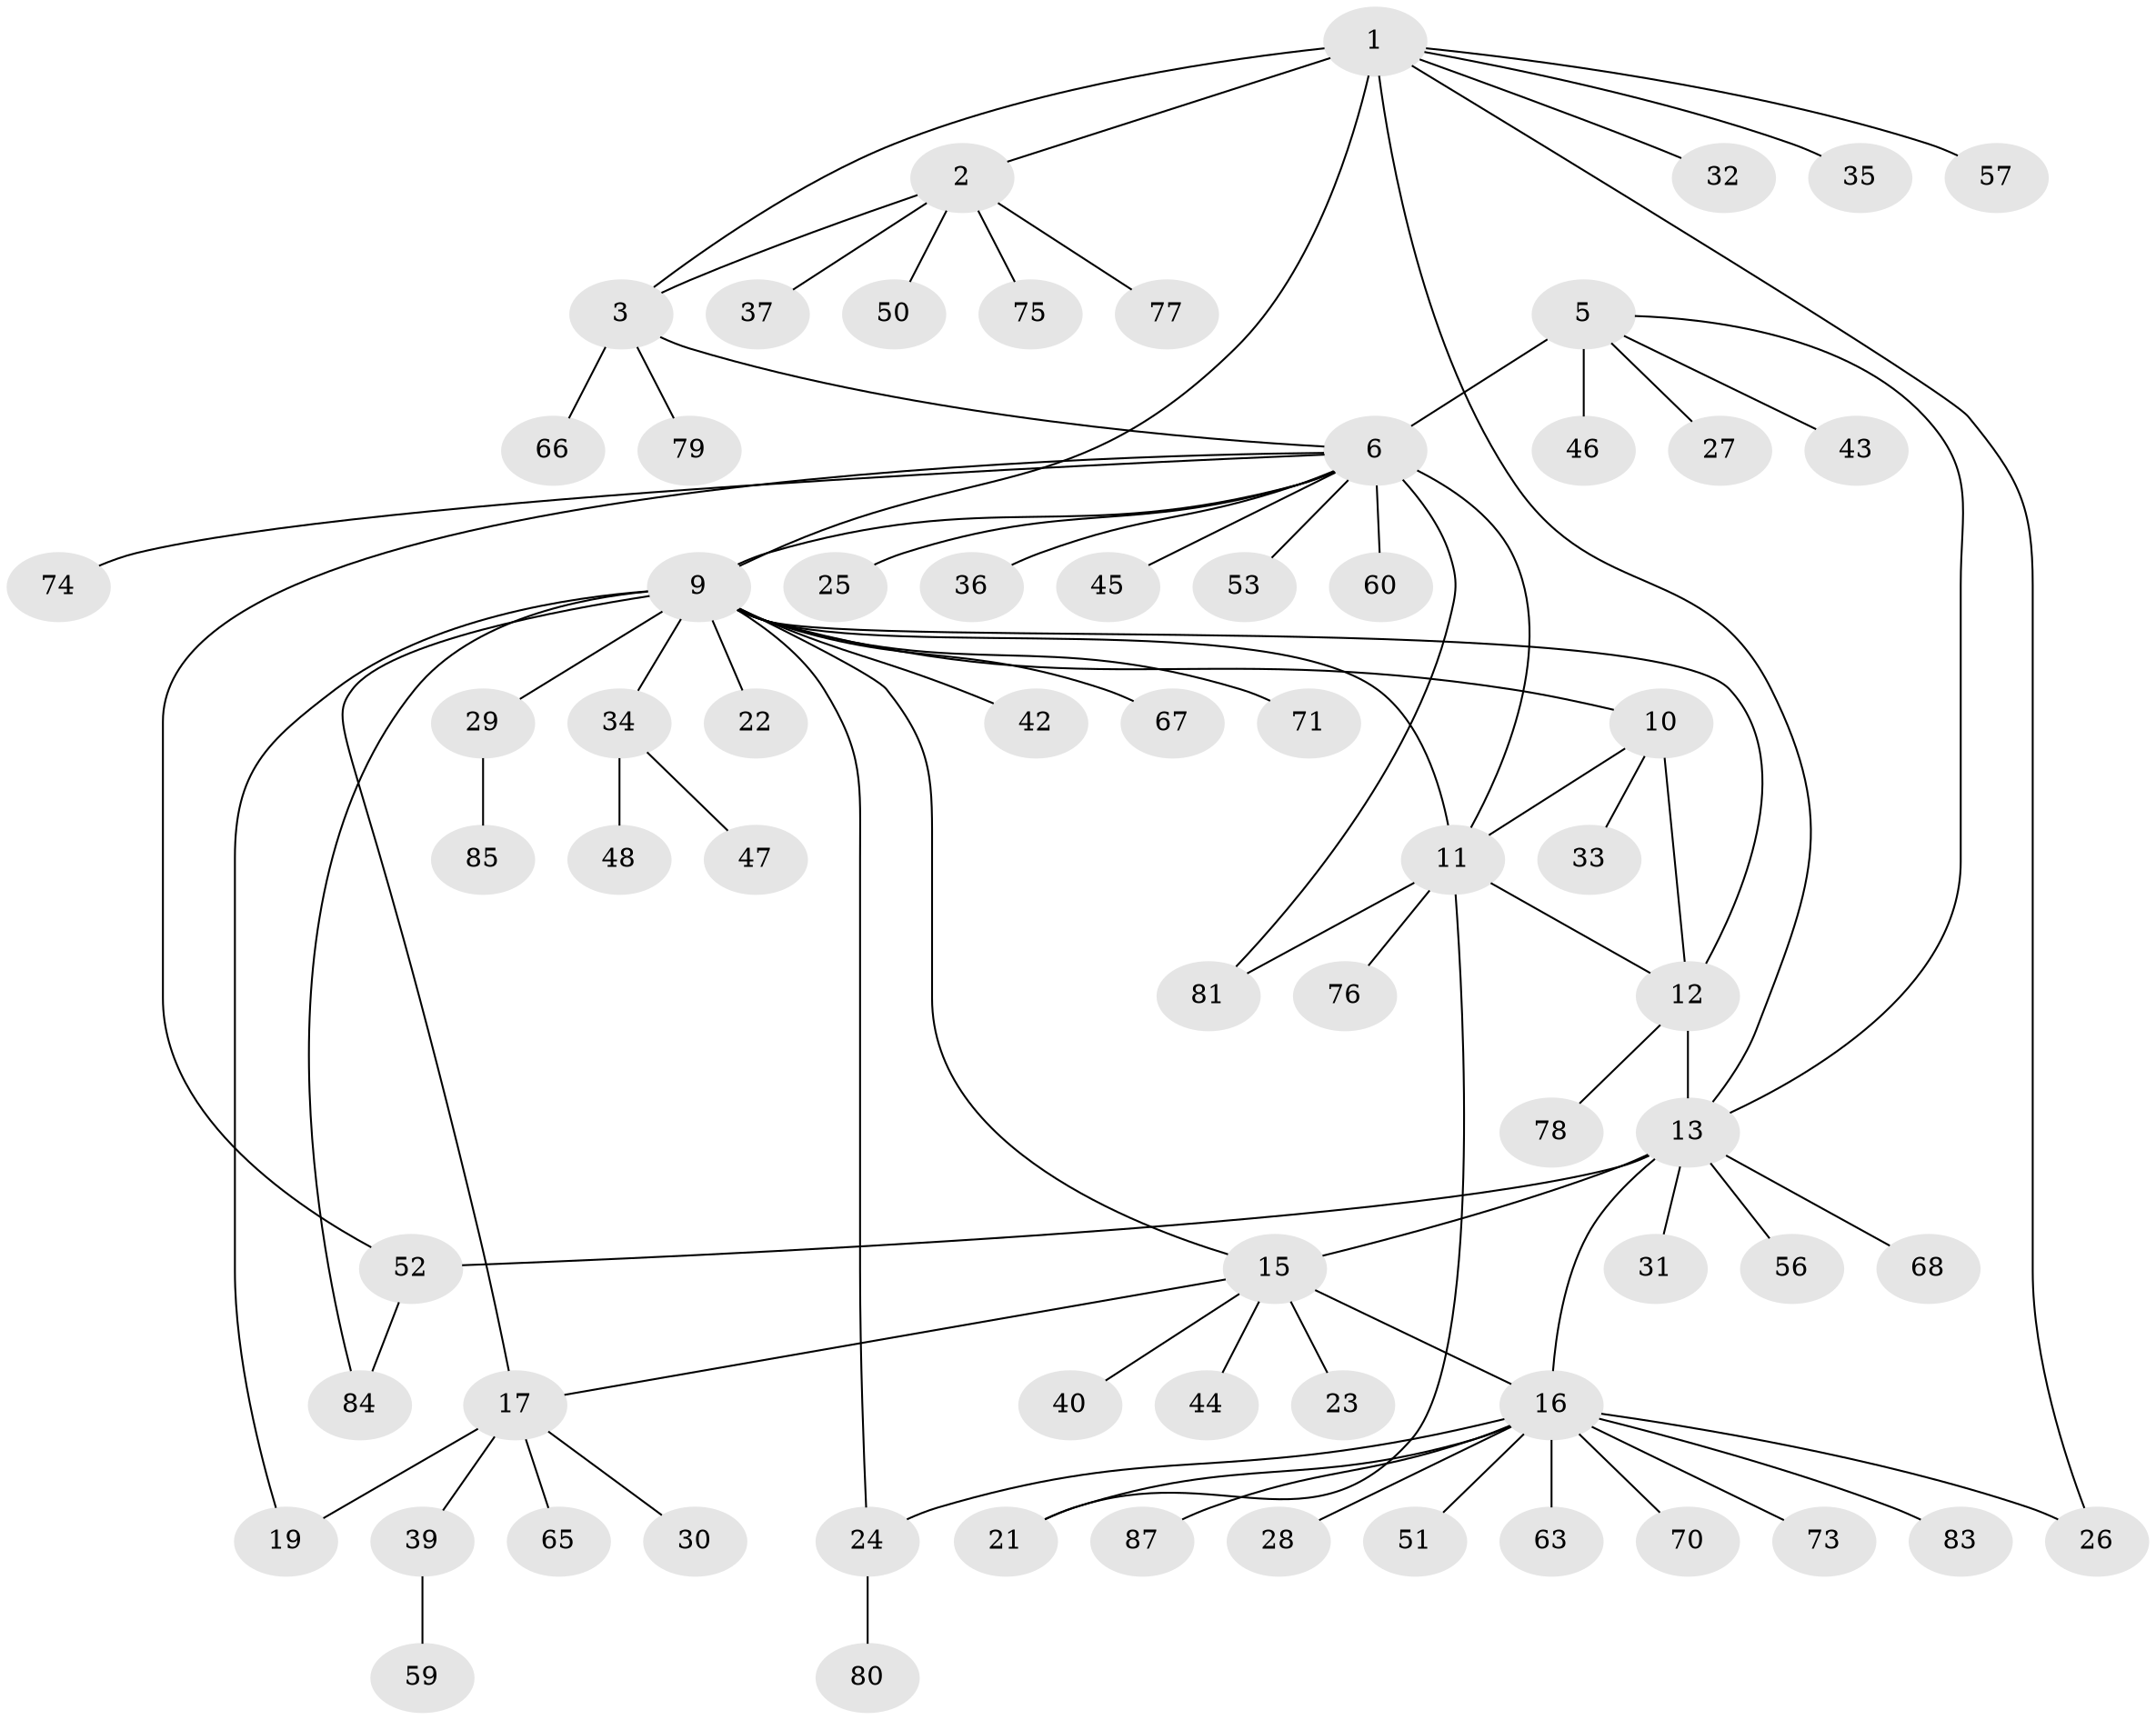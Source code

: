 // Generated by graph-tools (version 1.1) at 2025/52/02/27/25 19:52:17]
// undirected, 68 vertices, 85 edges
graph export_dot {
graph [start="1"]
  node [color=gray90,style=filled];
  1 [super="+58"];
  2 [super="+4"];
  3 [super="+41"];
  5 [super="+7"];
  6 [super="+8"];
  9 [super="+20"];
  10 [super="+61"];
  11 [super="+69"];
  12 [super="+86"];
  13 [super="+14"];
  15 [super="+38"];
  16 [super="+62"];
  17 [super="+18"];
  19;
  21;
  22;
  23;
  24 [super="+72"];
  25;
  26;
  27;
  28;
  29;
  30;
  31;
  32;
  33;
  34 [super="+49"];
  35;
  36;
  37 [super="+64"];
  39 [super="+55"];
  40;
  42;
  43;
  44;
  45;
  46;
  47;
  48;
  50;
  51;
  52 [super="+54"];
  53;
  56;
  57;
  59;
  60;
  63;
  65;
  66 [super="+82"];
  67;
  68;
  70;
  71;
  73;
  74;
  75;
  76;
  77;
  78;
  79;
  80;
  81;
  83;
  84;
  85;
  87;
  1 -- 2 [weight=2];
  1 -- 3;
  1 -- 9 [weight=2];
  1 -- 13;
  1 -- 26;
  1 -- 32;
  1 -- 35;
  1 -- 57;
  2 -- 3 [weight=2];
  2 -- 37;
  2 -- 50;
  2 -- 77;
  2 -- 75;
  3 -- 6;
  3 -- 66;
  3 -- 79;
  5 -- 6 [weight=4];
  5 -- 43;
  5 -- 46;
  5 -- 27;
  5 -- 13;
  6 -- 36;
  6 -- 45;
  6 -- 52;
  6 -- 53;
  6 -- 60;
  6 -- 74;
  6 -- 81;
  6 -- 25;
  6 -- 11;
  6 -- 9;
  9 -- 10;
  9 -- 11;
  9 -- 12;
  9 -- 22;
  9 -- 24;
  9 -- 34;
  9 -- 42;
  9 -- 67;
  9 -- 71;
  9 -- 84;
  9 -- 17 [weight=2];
  9 -- 19;
  9 -- 29;
  9 -- 15;
  10 -- 11;
  10 -- 12;
  10 -- 33;
  11 -- 12;
  11 -- 21;
  11 -- 76;
  11 -- 81;
  12 -- 78;
  12 -- 13;
  13 -- 15 [weight=2];
  13 -- 16 [weight=2];
  13 -- 52;
  13 -- 31;
  13 -- 68;
  13 -- 56;
  15 -- 16;
  15 -- 17;
  15 -- 23;
  15 -- 40;
  15 -- 44;
  16 -- 21;
  16 -- 24;
  16 -- 26;
  16 -- 28;
  16 -- 51;
  16 -- 63;
  16 -- 70;
  16 -- 73;
  16 -- 83;
  16 -- 87;
  17 -- 19 [weight=2];
  17 -- 30;
  17 -- 39;
  17 -- 65;
  24 -- 80;
  29 -- 85;
  34 -- 47;
  34 -- 48;
  39 -- 59;
  52 -- 84;
}
